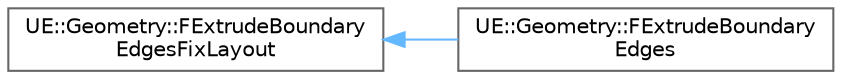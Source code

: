 digraph "Graphical Class Hierarchy"
{
 // INTERACTIVE_SVG=YES
 // LATEX_PDF_SIZE
  bgcolor="transparent";
  edge [fontname=Helvetica,fontsize=10,labelfontname=Helvetica,labelfontsize=10];
  node [fontname=Helvetica,fontsize=10,shape=box,height=0.2,width=0.4];
  rankdir="LR";
  Node0 [id="Node000000",label="UE::Geometry::FExtrudeBoundary\lEdgesFixLayout",height=0.2,width=0.4,color="grey40", fillcolor="white", style="filled",URL="$de/d22/classUE_1_1Geometry_1_1FExtrudeBoundaryEdgesFixLayout.html",tooltip=" "];
  Node0 -> Node1 [id="edge9168_Node000000_Node000001",dir="back",color="steelblue1",style="solid",tooltip=" "];
  Node1 [id="Node000001",label="UE::Geometry::FExtrudeBoundary\lEdges",height=0.2,width=0.4,color="grey40", fillcolor="white", style="filled",URL="$d4/d53/classUE_1_1Geometry_1_1FExtrudeBoundaryEdges.html",tooltip=" "];
}
